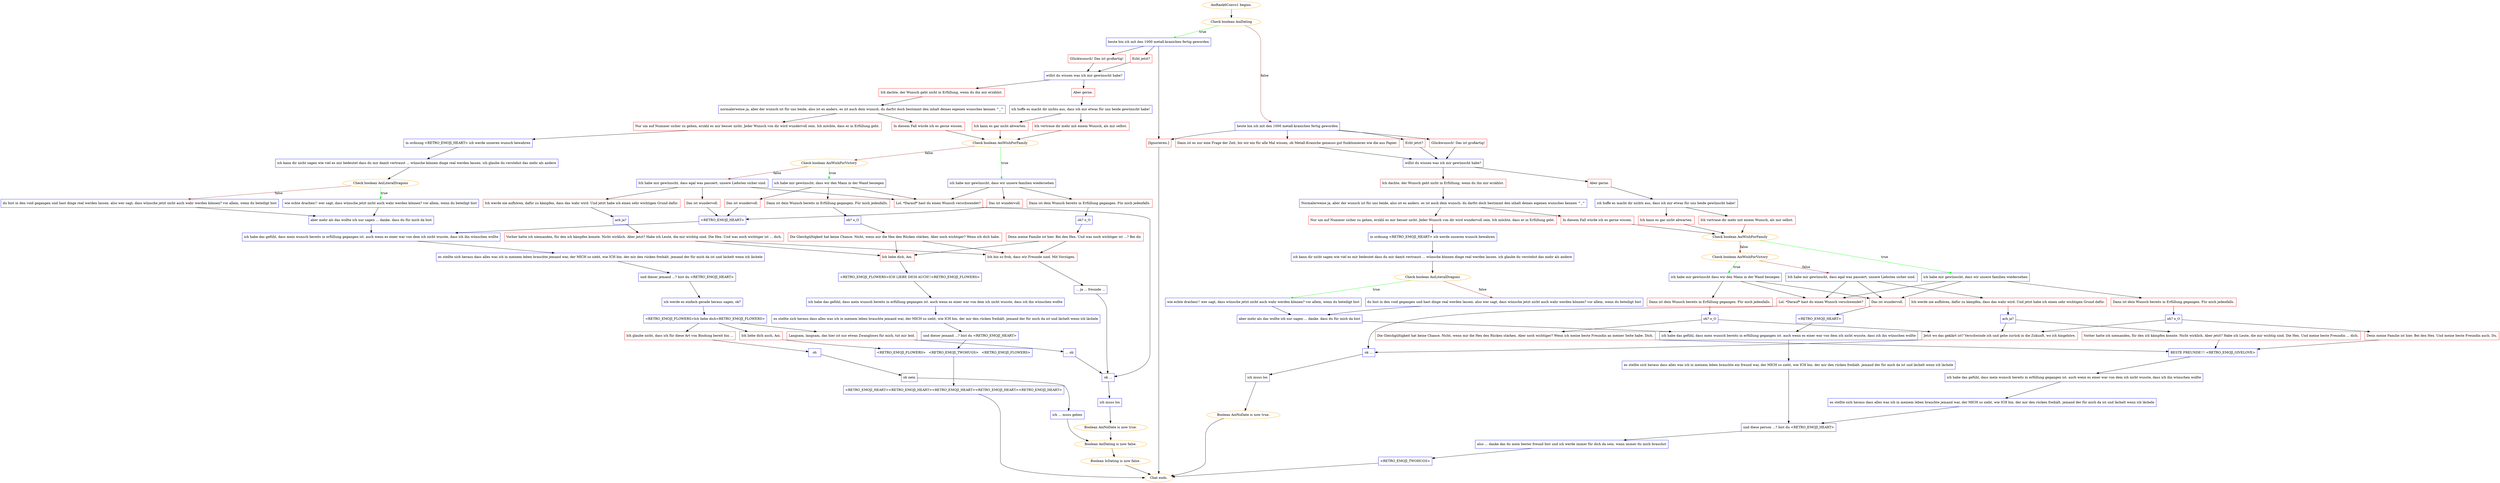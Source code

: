 digraph {
	"AoiRank6Convo1 begins." [color=orange];
		"AoiRank6Convo1 begins." -> j1159499694;
	j1159499694 [label="Check boolean AoiDating",color=orange];
		j1159499694 -> j2010055176 [label=true,color=green];
		j1159499694 -> j1921628606 [label=false,color=brown];
	j2010055176 [label="heute bin ich mit den 1000 metall-kranichen fertig geworden",shape=box,color=blue];
		j2010055176 -> j3870278274;
		j2010055176 -> j601620285;
		j2010055176 -> j3289360642;
	j1921628606 [label="heute bin ich mit den 1000 metall-kranichen fertig geworden",shape=box,color=blue];
		j1921628606 -> j3050734032;
		j1921628606 -> j436592134;
		j1921628606 -> j3300260313;
		j1921628606 -> j3289360642;
	j3870278274 [label="Echt jetzt?",shape=box,color=red];
		j3870278274 -> j705009439;
	j601620285 [label="Glückwunsch! Das ist großartig!",shape=box,color=red];
		j601620285 -> j705009439;
	j3289360642 [label="[Ignorieren.]",shape=box,color=red];
		j3289360642 -> "Chat ends.";
	j3050734032 [label="Dann ist es nur eine Frage der Zeit, bis wir ein für alle Mal wissen, ob Metall-Kraniche genauso gut funktionieren wie die aus Papier.",shape=box,color=red];
		j3050734032 -> j3383668820;
	j436592134 [label="Echt jetzt?",shape=box,color=red];
		j436592134 -> j3383668820;
	j3300260313 [label="Glückwunsch! Das ist großartig!",shape=box,color=red];
		j3300260313 -> j3383668820;
	j705009439 [label="willst du wissen was ich mir gewünscht habe?",shape=box,color=blue];
		j705009439 -> j2626313615;
		j705009439 -> j1588077354;
	"Chat ends." [color=orange];
	j3383668820 [label="willst du wissen was ich mir gewünscht habe?",shape=box,color=blue];
		j3383668820 -> j3832816251;
		j3383668820 -> j1461841857;
	j2626313615 [label="Ich dachte, der Wunsch geht nicht in Erfüllung, wenn du ihn mir erzählst.",shape=box,color=red];
		j2626313615 -> j2257101522;
	j1588077354 [label="Aber gerne.",shape=box,color=red];
		j1588077354 -> j1722613463;
	j3832816251 [label="Ich dachte, der Wunsch geht nicht in Erfüllung, wenn du ihn mir erzählst.",shape=box,color=red];
		j3832816251 -> j2628555802;
	j1461841857 [label="Aber gerne.",shape=box,color=red];
		j1461841857 -> j3092583644;
	j2257101522 [label="normalerweise ja, aber der wunsch ist für uns beide, also ist es anders. es ist auch dein wunsch. du darfst doch bestimmt den inhalt deines eigenen wunsches kennen ^_^",shape=box,color=blue];
		j2257101522 -> j3285369444;
		j2257101522 -> j2497205165;
	j1722613463 [label="ich hoffe es macht dir nichts aus, dass ich mir etwas für uns beide gewünscht habe!",shape=box,color=blue];
		j1722613463 -> j103736606;
		j1722613463 -> j61955998;
	j2628555802 [label="Normalerweise ja, aber der wunsch ist für uns beide, also ist es anders. es ist auch dein wunsch. du darfst doch bestimmt den inhalt deines eigenen wunsches kennen ^_^",shape=box,color=blue];
		j2628555802 -> j2546347690;
		j2628555802 -> j3757121308;
	j3092583644 [label="ich hoffe es macht dir nichts aus, dass ich mir etwas für uns beide gewünscht habe!",shape=box,color=blue];
		j3092583644 -> j2342083783;
		j3092583644 -> j3209610044;
	j3285369444 [label="Nur um auf Nummer sicher zu gehen, erzähl es mir besser nicht. Jeder Wunsch von dir wird wundervoll sein. Ich möchte, dass er in Erfüllung geht.",shape=box,color=red];
		j3285369444 -> j725878561;
	j2497205165 [label="In diesem Fall würde ich es gerne wissen.",shape=box,color=red];
		j2497205165 -> j1731423625;
	j103736606 [label="Ich vertraue dir mehr mit einem Wunsch, als mir selbst.",shape=box,color=red];
		j103736606 -> j1731423625;
	j61955998 [label="Ich kann es gar nicht abwarten.",shape=box,color=red];
		j61955998 -> j1731423625;
	j2546347690 [label="Nur um auf Nummer sicher zu gehen, erzähl es mir besser nicht. Jeder Wunsch von dir wird wundervoll sein. Ich möchte, dass er in Erfüllung geht.",shape=box,color=red];
		j2546347690 -> j1359396614;
	j3757121308 [label="In diesem Fall würde ich es gerne wissen.",shape=box,color=red];
		j3757121308 -> j4261509095;
	j2342083783 [label="Ich vertraue dir mehr mit einem Wunsch, als mir selbst.",shape=box,color=red];
		j2342083783 -> j4261509095;
	j3209610044 [label="Ich kann es gar nicht abwarten.",shape=box,color=red];
		j3209610044 -> j4261509095;
	j725878561 [label="in ordnung <RETRO_EMOJI_HEART> ich werde unseren wunsch bewahren",shape=box,color=blue];
		j725878561 -> j2555240860;
	j1731423625 [label="Check boolean AoiWishForFamily",color=orange];
		j1731423625 -> j2563661016 [label=true,color=green];
		j1731423625 -> j853113975 [label=false,color=brown];
	j1359396614 [label="in ordnung <RETRO_EMOJI_HEART> ich werde unseren wunsch bewahren",shape=box,color=blue];
		j1359396614 -> j1119968427;
	j4261509095 [label="Check boolean AoiWishForFamily",color=orange];
		j4261509095 -> j422269910 [label=true,color=green];
		j4261509095 -> j2512076100 [label=false,color=brown];
	j2555240860 [label="ich kann dir nicht sagen wie viel es mir bedeutet dass du mir damit vertraust ... wünsche können dinge real werden lassen. ich glaube du verstehst das mehr als andere",shape=box,color=blue];
		j2555240860 -> j356138990;
	j2563661016 [label="ich habe mir gewünscht, dass wir unsere familien wiedersehen",shape=box,color=blue];
		j2563661016 -> j2140925979;
		j2563661016 -> j3884627441;
		j2563661016 -> j1544946212;
	j853113975 [label="Check boolean AoiWishForVictory",color=orange];
		j853113975 -> j1872889674 [label=true,color=green];
		j853113975 -> j4012155128 [label=false,color=brown];
	j1119968427 [label="ich kann dir nicht sagen wie viel es mir bedeutet dass du mir damit vertraust ... wünsche können dinge real werden lassen. ich glaube du verstehst das mehr als andere",shape=box,color=blue];
		j1119968427 -> j1681411811;
	j422269910 [label="ich habe mir gewünscht, dass wir unsere familien wiedersehen",shape=box,color=blue];
		j422269910 -> j88702243;
		j422269910 -> j3117973929;
		j422269910 -> j725752548;
	j2512076100 [label="Check boolean AoiWishForVictory",color=orange];
		j2512076100 -> j4022453386 [label=true,color=green];
		j2512076100 -> j1511341921 [label=false,color=brown];
	j356138990 [label="Check boolean AoiLiteralDragons",color=orange];
		j356138990 -> j2658025358 [label=true,color=green];
		j356138990 -> j833482431 [label=false,color=brown];
	j2140925979 [label="Dann ist dein Wunsch bereits in Erfüllung gegangen. Für mich jedenfalls.",shape=box,color=red];
		j2140925979 -> j3339804261;
	j3884627441 [label="Das ist wundervoll.",shape=box,color=red];
		j3884627441 -> j2249739150;
	j1544946212 [label="Lol. *Darauf* hast du einen Wunsch verschwendet?",shape=box,color=red];
		j1544946212 -> j3241599192;
	j1872889674 [label="ich habe mir gewünscht, dass wir den Mann in der Wand besiegen",shape=box,color=blue];
		j1872889674 -> j1523606162;
		j1872889674 -> j840616720;
		j1872889674 -> j1544946212;
	j4012155128 [label="Ich habe mir gewünscht, dass egal was passiert, unsere Liebsten sicher sind.",shape=box,color=blue];
		j4012155128 -> j4096784882;
		j4012155128 -> j212336683;
		j4012155128 -> j1544946212;
	j1681411811 [label="Check boolean AoiLiteralDragons",color=orange];
		j1681411811 -> j2845881306 [label=true,color=green];
		j1681411811 -> j3581132389 [label=false,color=brown];
	j88702243 [label="Dann ist dein Wunsch bereits in Erfüllung gegangen. Für mich jedenfalls.",shape=box,color=red];
		j88702243 -> j2980460266;
	j3117973929 [label="Das ist wundervoll.",shape=box,color=red];
		j3117973929 -> j2915998800;
	j725752548 [label="Lol. *Darauf* hast du einen Wunsch verschwendet?",shape=box,color=red];
		j725752548 -> j1958005771;
	j4022453386 [label="ich habe mir gewünscht dass wir den Mann in der Wand besiegen",shape=box,color=blue];
		j4022453386 -> j516698156;
		j4022453386 -> j3117973929;
		j4022453386 -> j725752548;
	j1511341921 [label="Ich habe mir gewünscht, dass egal was passiert, unsere Liebsten sicher sind.",shape=box,color=blue];
		j1511341921 -> j3080120536;
		j1511341921 -> j3117973929;
		j1511341921 -> j725752548;
	j2658025358 [label="wie echte drachen!! wer sagt, dass wünsche jetzt nicht auch wahr werden können? vor allem, wenn du beteiligt bist",shape=box,color=blue];
		j2658025358 -> j3340308659;
	j833482431 [label="du bist in den void gegangen und hast dinge real werden lassen. also wer sagt, dass wünsche jetzt nicht auch wahr werden können? vor allem, wenn du beteiligt bist",shape=box,color=blue];
		j833482431 -> j3340308659;
	j3339804261 [label="oh? o_O",shape=box,color=blue];
		j3339804261 -> j1367590438;
	j2249739150 [label="<RETRO_EMOJI_HEART>",shape=box,color=blue];
		j2249739150 -> j1089045255;
	j3241599192 [label="ok ...",shape=box,color=blue];
		j3241599192 -> j1813127406;
	j1523606162 [label="Dann ist dein Wunsch bereits in Erfüllung gegangen. Für mich jedenfalls.",shape=box,color=red];
		j1523606162 -> j83795284;
	j840616720 [label="Das ist wundervoll.",shape=box,color=red];
		j840616720 -> j2249739150;
	j4096784882 [label="Ich werde nie aufhören, dafür zu kämpfen, dass das wahr wird. Und jetzt habe ich einen sehr wichtigen Grund dafür.",shape=box,color=red];
		j4096784882 -> j1810170366;
	j212336683 [label="Das ist wundervoll.",shape=box,color=red];
		j212336683 -> j2249739150;
	j2845881306 [label="wie echte drachen!! wer sagt, dass wünsche jetzt nicht auch wahr werden können? vor allem, wenn du beteiligt bist",shape=box,color=blue];
		j2845881306 -> j733525411;
	j3581132389 [label="du bist in den void gegangen und hast dinge real werden lassen. also wer sagt, dass wünsche jetzt nicht auch wahr werden können? vor allem, wenn du beteiligt bist",shape=box,color=blue];
		j3581132389 -> j733525411;
	j2980460266 [label="oh? o_O",shape=box,color=blue];
		j2980460266 -> j2951486477;
		j2980460266 -> j357408345;
	j2915998800 [label="<RETRO_EMOJI_HEART>",shape=box,color=blue];
		j2915998800 -> j3259560041;
	j1958005771 [label="ok ...",shape=box,color=blue];
		j1958005771 -> j3423827495;
	j516698156 [label="Dann ist dein Wunsch bereits in Erfüllung gegangen. Für mich jedenfalls.",shape=box,color=red];
		j516698156 -> j2653519246;
	j3080120536 [label="Ich werde nie aufhören, dafür zu kämpfen, dass das wahr wird. Und jetzt habe ich einen sehr wichtigen Grund dafür.",shape=box,color=red];
		j3080120536 -> j235284441;
	j3340308659 [label="aber mehr als das wollte ich nur sagen ... danke. dass du für mich da bist",shape=box,color=blue];
		j3340308659 -> j1089045255;
	j1367590438 [label="Denn meine Familie ist hier. Bei den Hex. Und was noch wichtiger ist ...? Bei dir.",shape=box,color=red];
		j1367590438 -> j4046896970;
		j1367590438 -> j1190620243;
	j1089045255 [label="ich habe das gefühl, dass mein wunsch bereits in erfüllung gegangen ist. auch wenn es einer war von dem ich nicht wusste, dass ich ihn wünschen wollte",shape=box,color=blue];
		j1089045255 -> j1201458843;
	j1813127406 [label="ich muss los",shape=box,color=blue];
		j1813127406 -> j1862123684;
	j83795284 [label="oh? o_O",shape=box,color=blue];
		j83795284 -> j4092494349;
	j1810170366 [label="ach ja?",shape=box,color=blue];
		j1810170366 -> j186835310;
	j733525411 [label="aber mehr als das wollte ich nur sagen ... danke. dass du für mich da bist",shape=box,color=blue];
		j733525411 -> j3259560041;
	j2951486477 [label="Denn meine Familie ist hier. Bei den Hex. Und meine beste Freundin auch. Du.",shape=box,color=red];
		j2951486477 -> j602033588;
	j357408345 [label="Jetzt wo das geklärt ist? Verschwinde ich und gehe zurück in die Zukunft, wo ich hingehöre.",shape=box,color=red];
		j357408345 -> j1958005771;
	j3259560041 [label="ich habe das gefühl, dass mein wunsch bereits in erfüllung gegangen ist. auch wenn es einer war von dem ich nicht wusste, dass ich ihn wünschen wollte",shape=box,color=blue];
		j3259560041 -> j987720875;
	j3423827495 [label="ich muss los",shape=box,color=blue];
		j3423827495 -> j4121660697;
	j2653519246 [label="oh? o_O",shape=box,color=blue];
		j2653519246 -> j1574462668;
		j2653519246 -> j357408345;
	j235284441 [label="ach ja?",shape=box,color=blue];
		j235284441 -> j4212662682;
		j235284441 -> j357408345;
	j4046896970 [label="Ich liebe dich, Aoi.",shape=box,color=red];
		j4046896970 -> j1519646543;
	j1190620243 [label="Ich bin so froh, dass wir Freunde sind. Mit Vorzügen.",shape=box,color=red];
		j1190620243 -> j3306988325;
	j1201458843 [label="es stellte sich heraus dass alles was ich in meinem leben brauchte jemand war, der MICH so sieht, wie ICH bin. der mir den rücken freihält. jemand der für mich da ist und lächelt wenn ich lächele",shape=box,color=blue];
		j1201458843 -> j3591369443;
	j1862123684 [label="Boolean AoiNoDate is now true.",color=orange];
		j1862123684 -> j269073143;
	j4092494349 [label="Die Gleichgültigkeit hat keine Chance. Nicht, wenn mir die Hex den Rücken stärken. Aber noch wichtiger? Wenn ich dich habe.",shape=box,color=red];
		j4092494349 -> j4046896970;
		j4092494349 -> j1190620243;
	j186835310 [label="Vorher hatte ich niemanden, für den ich kämpfen konnte. Nicht wirklich. Aber jetzt? Habe ich Leute, die mir wichtig sind. Die Hex. Und was noch wichtiger ist ... dich.",shape=box,color=red];
		j186835310 -> j4046896970;
		j186835310 -> j1190620243;
	j602033588 [label="BESTE FREUNDE!!! <RETRO_EMOJI_GIVELOVE>",shape=box,color=blue];
		j602033588 -> j2098550640;
	j987720875 [label="es stellte sich heraus dass alles was ich in meinem leben brauchte ein freund war, der MICH so sieht, wie ICH bin. der mir den rücken freihält. jemand der für mich da ist und lächelt wenn ich lächele",shape=box,color=blue];
		j987720875 -> j2072428932;
	j4121660697 [label="Boolean AoiNoDate is now true.",color=orange];
		j4121660697 -> "Chat ends.";
	j1574462668 [label="Die Gleichgültigkeit hat keine Chance. Nicht, wenn mir die Hex den Rücken stärken. Aber noch wichtiger? Wenn ich meine beste Freundin an meiner Seite habe. Dich.",shape=box,color=red];
		j1574462668 -> j602033588;
	j4212662682 [label="Vorher hatte ich niemanden, für den ich kämpfen konnte. Nicht wirklich. Aber jetzt? Habe ich Leute, die mir wichtig sind. Die Hex. Und meine beste Freundin ... dich.",shape=box,color=red];
		j4212662682 -> j602033588;
	j1519646543 [label="<RETRO_EMOJI_FLOWERS>ICH LIEBE DICH AUCH!!<RETRO_EMOJI_FLOWERS>",shape=box,color=blue];
		j1519646543 -> j1640708629;
	j3306988325 [label="... ja ... freunde ...",shape=box,color=blue];
		j3306988325 -> j3241599192;
	j3591369443 [label="und dieser jemand ...? bist du <RETRO_EMOJI_HEART>",shape=box,color=blue];
		j3591369443 -> j3692161933;
	j269073143 [label="Boolean AoiDating is now false.",color=orange];
		j269073143 -> j1242024027;
	j2098550640 [label="ich habe das gefühl, dass mein wunsch bereits in erfüllung gegangen ist. auch wenn es einer war von dem ich nicht wusste, dass ich ihn wünschen wollte",shape=box,color=blue];
		j2098550640 -> j3740587299;
	j2072428932 [label="und diese person ...? bist du <RETRO_EMOJI_HEART>",shape=box,color=blue];
		j2072428932 -> j2620305951;
	j1640708629 [label="ich habe das gefühl, dass mein wunsch bereits in erfüllung gegangen ist. auch wenn es einer war von dem ich nicht wusste, dass ich ihn wünschen wollte",shape=box,color=blue];
		j1640708629 -> j3179567660;
	j3692161933 [label="ich werde es einfach gerade heraus sagen, ok?",shape=box,color=blue];
		j3692161933 -> j711709436;
	j1242024027 [label="Boolean IsDating is now false.",color=orange];
		j1242024027 -> "Chat ends.";
	j3740587299 [label="es stellte sich heraus dass alles was ich in meinem leben brauchte jemand war, der MICH so sieht, wie ICH bin. der mir den rücken freihält. jemand der für mich da ist und lächelt wenn ich lächele",shape=box,color=blue];
		j3740587299 -> j2072428932;
	j2620305951 [label="also ... danke das du mein bester freund bist und ich werde immer für dich da sein. wann immer du mich brauchst",shape=box,color=blue];
		j2620305951 -> j1368099438;
	j3179567660 [label="es stellte sich heraus dass alles was ich in meinem leben brauchte jemand war, der MICH so sieht, wie ICH bin. der mir den rücken freihält. jemand der für mich da ist und lächelt wenn ich lächele",shape=box,color=blue];
		j3179567660 -> j2459880684;
	j711709436 [label="<RETRO_EMOJI_FLOWERS>Ich liebe dich<RETRO_EMOJI_FLOWERS>",shape=box,color=blue];
		j711709436 -> j2757484896;
		j711709436 -> j3094320673;
		j711709436 -> j1801336436;
	j1368099438 [label="<RETRO_EMOJI_TWOHUGS>",shape=box,color=blue];
		j1368099438 -> "Chat ends.";
	j2459880684 [label="und dieser jemand ...? bist du <RETRO_EMOJI_HEART>",shape=box,color=blue];
		j2459880684 -> j348520668;
	j2757484896 [label="Ich liebe dich auch, Aoi.",shape=box,color=red];
		j2757484896 -> j348520668;
	j3094320673 [label="Ich glaube nicht, dass ich für diese Art von Bindung bereit bin ...",shape=box,color=red];
		j3094320673 -> j1894136696;
	j1801336436 [label="Langsam, langsam, das hier ist nur etwas Zwangloses für mich, tut mir leid.",shape=box,color=red];
		j1801336436 -> j984245128;
	j348520668 [label="<RETRO_EMOJI_FLOWERS>   <RETRO_EMOJI_TWOHUGS>   <RETRO_EMOJI_FLOWERS>",shape=box,color=blue];
		j348520668 -> j1982409654;
	j1894136696 [label="oh",shape=box,color=blue];
		j1894136696 -> j2934440636;
	j984245128 [label="... oh",shape=box,color=blue];
		j984245128 -> j3241599192;
	j1982409654 [label="<RETRO_EMOJI_HEART><RETRO_EMOJI_HEART><RETRO_EMOJI_HEART><RETRO_EMOJI_HEART><RETRO_EMOJI_HEART>",shape=box,color=blue];
		j1982409654 -> "Chat ends.";
	j2934440636 [label="oh nein",shape=box,color=blue];
		j2934440636 -> j435932536;
	j435932536 [label="ich ... muss gehen",shape=box,color=blue];
		j435932536 -> j269073143;
}